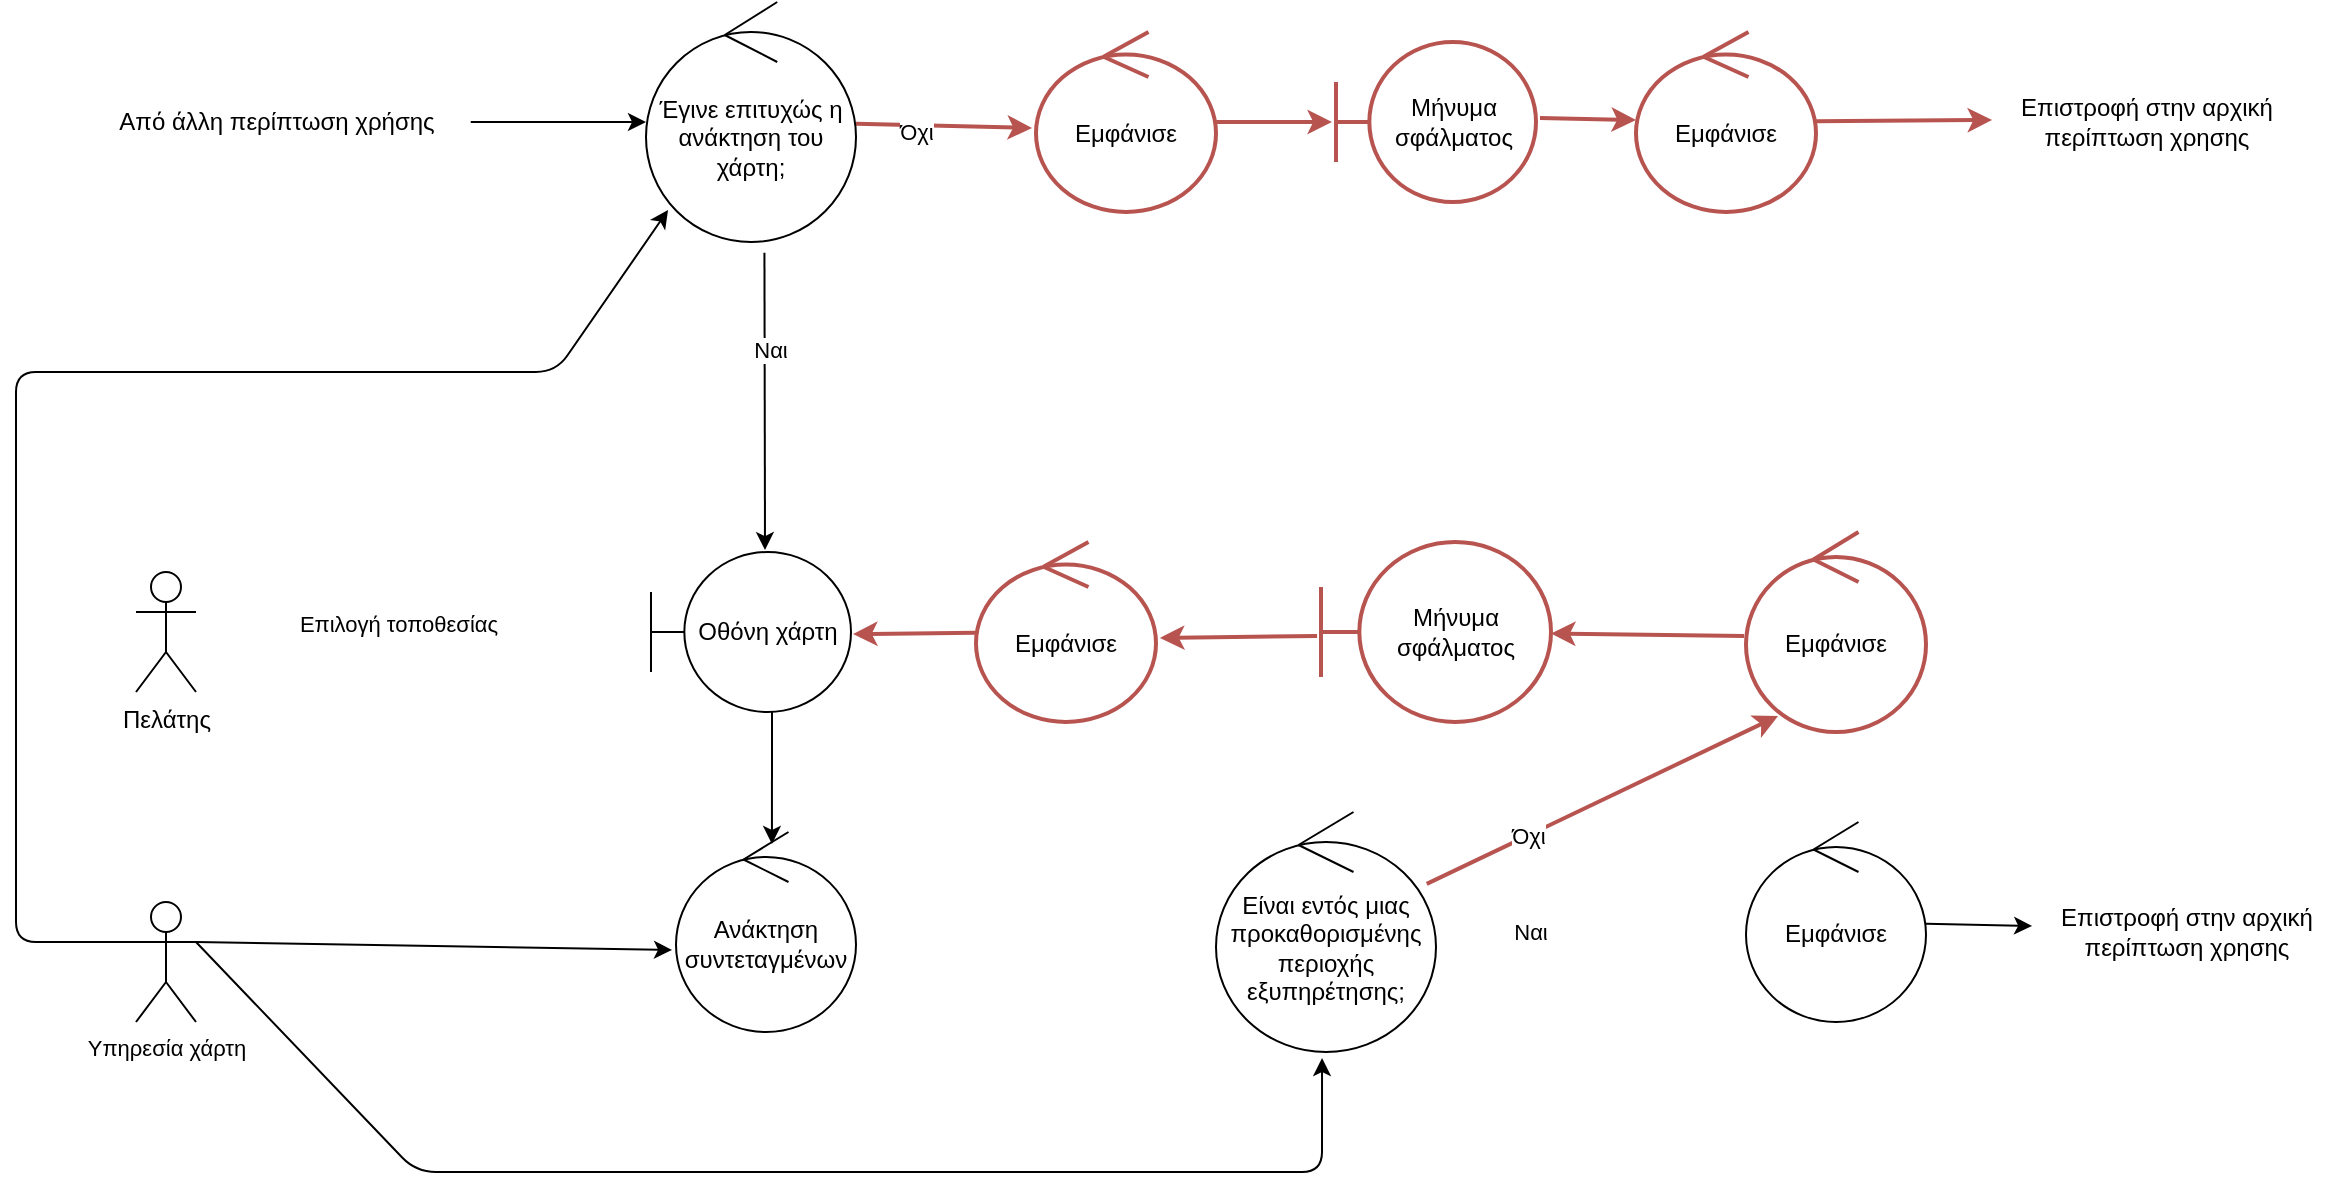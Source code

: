 <mxfile>
    <diagram id="B38KJdyEP_mGqIDorF1P" name="Page-1">
        <mxGraphModel dx="1186" dy="1139" grid="1" gridSize="10" guides="1" tooltips="1" connect="1" arrows="1" fold="1" page="1" pageScale="1" pageWidth="850" pageHeight="1100" math="0" shadow="0">
            <root>
                <mxCell id="0"/>
                <mxCell id="1" parent="0"/>
                <mxCell id="21" style="edgeStyle=none;html=1;strokeColor=#FFFFFF;exitX=1;exitY=0.333;exitDx=0;exitDy=0;exitPerimeter=0;entryX=0;entryY=0.475;entryDx=0;entryDy=0;entryPerimeter=0;" edge="1" parent="1" source="2" target="10">
                    <mxGeometry relative="1" as="geometry">
                        <mxPoint x="150.22" y="395.09" as="targetPoint"/>
                    </mxGeometry>
                </mxCell>
                <mxCell id="22" value="Επιλογή τοποθεσίας" style="edgeLabel;html=1;align=center;verticalAlign=middle;resizable=0;points=[];" connectable="0" vertex="1" parent="21">
                    <mxGeometry x="-0.115" y="-2" relative="1" as="geometry">
                        <mxPoint as="offset"/>
                    </mxGeometry>
                </mxCell>
                <mxCell id="2" value="Πελάτης" style="shape=umlActor;verticalLabelPosition=bottom;verticalAlign=top;html=1;" parent="1" vertex="1">
                    <mxGeometry x="250" y="430" width="30" height="60" as="geometry"/>
                </mxCell>
                <mxCell id="7" value="" style="edgeStyle=none;html=1;exitX=1.041;exitY=0.498;exitDx=0;exitDy=0;exitPerimeter=0;strokeWidth=1;" parent="1" source="48" target="6" edge="1">
                    <mxGeometry relative="1" as="geometry">
                        <mxPoint x="390" y="197" as="sourcePoint"/>
                    </mxGeometry>
                </mxCell>
                <mxCell id="9" value="" style="edgeStyle=none;html=1;entryX=0.57;entryY=-0.012;entryDx=0;entryDy=0;entryPerimeter=0;exitX=0.564;exitY=1.045;exitDx=0;exitDy=0;exitPerimeter=0;" parent="1" source="6" target="10" edge="1">
                    <mxGeometry relative="1" as="geometry">
                        <mxPoint x="560" y="200" as="targetPoint"/>
                    </mxGeometry>
                </mxCell>
                <mxCell id="27" value="Ναι" style="edgeLabel;html=1;align=center;verticalAlign=middle;resizable=0;points=[];" connectable="0" vertex="1" parent="9">
                    <mxGeometry x="-0.348" y="2" relative="1" as="geometry">
                        <mxPoint as="offset"/>
                    </mxGeometry>
                </mxCell>
                <mxCell id="41" style="edgeStyle=none;html=1;entryX=-0.022;entryY=0.533;entryDx=0;entryDy=0;entryPerimeter=0;strokeColor=#B85450;strokeWidth=2;" edge="1" parent="1" source="6" target="38">
                    <mxGeometry relative="1" as="geometry"/>
                </mxCell>
                <mxCell id="42" value="Όχι" style="edgeLabel;html=1;align=center;verticalAlign=middle;resizable=0;points=[];" connectable="0" vertex="1" parent="41">
                    <mxGeometry x="-0.332" y="-3" relative="1" as="geometry">
                        <mxPoint as="offset"/>
                    </mxGeometry>
                </mxCell>
                <mxCell id="6" value="Έγινε επιτυχώς η ανάκτηση του χάρτη;" style="ellipse;shape=umlControl;whiteSpace=wrap;html=1;strokeWidth=1;" parent="1" vertex="1">
                    <mxGeometry x="505" y="145" width="105" height="120" as="geometry"/>
                </mxCell>
                <mxCell id="63" style="edgeStyle=none;html=1;entryX=0.533;entryY=0.06;entryDx=0;entryDy=0;entryPerimeter=0;exitX=0.605;exitY=0.988;exitDx=0;exitDy=0;exitPerimeter=0;" edge="1" parent="1" source="10" target="28">
                    <mxGeometry relative="1" as="geometry">
                        <mxPoint x="581.329" y="670" as="sourcePoint"/>
                    </mxGeometry>
                </mxCell>
                <mxCell id="10" value="Οθόνη χάρτη" style="shape=umlBoundary;whiteSpace=wrap;html=1;" parent="1" vertex="1">
                    <mxGeometry x="507.5" y="420" width="100" height="80" as="geometry"/>
                </mxCell>
                <mxCell id="33" style="edgeStyle=none;html=1;strokeColor=#FFFFFF;" edge="1" parent="1" source="28" target="32">
                    <mxGeometry relative="1" as="geometry"/>
                </mxCell>
                <mxCell id="28" value="Ανάκτηση συντεταγμένων" style="ellipse;shape=umlControl;whiteSpace=wrap;html=1;" vertex="1" parent="1">
                    <mxGeometry x="520" y="560" width="90" height="100" as="geometry"/>
                </mxCell>
                <mxCell id="35" style="edgeStyle=none;html=1;strokeColor=#FFFFFF;entryX=-0.044;entryY=0.58;entryDx=0;entryDy=0;entryPerimeter=0;" edge="1" parent="1" source="32" target="74">
                    <mxGeometry relative="1" as="geometry">
                        <mxPoint x="1026.55" y="605" as="targetPoint"/>
                    </mxGeometry>
                </mxCell>
                <mxCell id="36" value="Ναι" style="edgeLabel;html=1;align=center;verticalAlign=middle;resizable=0;points=[];" connectable="0" vertex="1" parent="35">
                    <mxGeometry x="-0.385" y="2" relative="1" as="geometry">
                        <mxPoint as="offset"/>
                    </mxGeometry>
                </mxCell>
                <mxCell id="51" style="edgeStyle=none;html=1;entryX=0.178;entryY=0.92;entryDx=0;entryDy=0;entryPerimeter=0;strokeColor=#B85450;strokeWidth=2;" edge="1" parent="1" source="32" target="50">
                    <mxGeometry relative="1" as="geometry"/>
                </mxCell>
                <mxCell id="52" value="Όχι" style="edgeLabel;html=1;align=center;verticalAlign=middle;resizable=0;points=[];" connectable="0" vertex="1" parent="51">
                    <mxGeometry x="-0.43" relative="1" as="geometry">
                        <mxPoint as="offset"/>
                    </mxGeometry>
                </mxCell>
                <mxCell id="32" value="Είναι εντός μιας προκαθορισμένης περιοχής εξυπηρέτησης;" style="ellipse;shape=umlControl;whiteSpace=wrap;html=1;" vertex="1" parent="1">
                    <mxGeometry x="790" y="550" width="110" height="120" as="geometry"/>
                </mxCell>
                <mxCell id="43" style="edgeStyle=none;html=1;entryX=-0.02;entryY=0.5;entryDx=0;entryDy=0;entryPerimeter=0;strokeColor=#B85450;strokeWidth=2;" edge="1" parent="1" source="38" target="39">
                    <mxGeometry relative="1" as="geometry"/>
                </mxCell>
                <mxCell id="38" value="Εμφάνισε" style="ellipse;shape=umlControl;whiteSpace=wrap;html=1;strokeColor=#B85450;strokeWidth=2;" vertex="1" parent="1">
                    <mxGeometry x="700" y="160" width="90" height="90" as="geometry"/>
                </mxCell>
                <mxCell id="44" style="edgeStyle=none;html=1;strokeColor=#B85450;strokeWidth=2;exitX=1.02;exitY=0.475;exitDx=0;exitDy=0;exitPerimeter=0;" edge="1" parent="1" source="39" target="40">
                    <mxGeometry relative="1" as="geometry"/>
                </mxCell>
                <mxCell id="39" value="Μήνυμα σφάλματος" style="shape=umlBoundary;whiteSpace=wrap;html=1;strokeColor=#B85450;strokeWidth=2;" vertex="1" parent="1">
                    <mxGeometry x="850" y="165" width="100" height="80" as="geometry"/>
                </mxCell>
                <mxCell id="46" style="edgeStyle=none;html=1;strokeColor=#B85450;strokeWidth=2;entryX=-0.013;entryY=0.475;entryDx=0;entryDy=0;entryPerimeter=0;" edge="1" parent="1" source="40" target="45">
                    <mxGeometry relative="1" as="geometry">
                        <mxPoint x="1067.11" y="450" as="targetPoint"/>
                    </mxGeometry>
                </mxCell>
                <mxCell id="40" value="Εμφάνισε" style="ellipse;shape=umlControl;whiteSpace=wrap;html=1;strokeWidth=2;strokeColor=#B85450;" vertex="1" parent="1">
                    <mxGeometry x="1000" y="160" width="90" height="90" as="geometry"/>
                </mxCell>
                <mxCell id="45" value="Επιστροφή στην αρχική&lt;br&gt;περίπτωση χρησης" style="text;html=1;align=center;verticalAlign=middle;resizable=0;points=[];autosize=1;strokeColor=none;fillColor=none;" vertex="1" parent="1">
                    <mxGeometry x="1180" y="185" width="150" height="40" as="geometry"/>
                </mxCell>
                <mxCell id="48" value="Από άλλη περίπτωση χρήσης" style="text;html=1;align=center;verticalAlign=middle;resizable=0;points=[];autosize=1;strokeColor=none;fillColor=none;strokeWidth=2;" vertex="1" parent="1">
                    <mxGeometry x="230" y="190" width="180" height="30" as="geometry"/>
                </mxCell>
                <mxCell id="57" style="edgeStyle=none;html=1;strokeColor=#B85450;strokeWidth=2;exitX=-0.011;exitY=0.52;exitDx=0;exitDy=0;exitPerimeter=0;" edge="1" parent="1" source="50" target="55">
                    <mxGeometry relative="1" as="geometry"/>
                </mxCell>
                <mxCell id="50" value="Εμφάνισε" style="ellipse;shape=umlControl;whiteSpace=wrap;html=1;strokeWidth=2;strokeColor=#B85450;" vertex="1" parent="1">
                    <mxGeometry x="1055" y="410" width="90" height="100" as="geometry"/>
                </mxCell>
                <mxCell id="60" style="edgeStyle=none;html=1;strokeColor=#B85450;strokeWidth=2;exitX=-0.017;exitY=0.522;exitDx=0;exitDy=0;exitPerimeter=0;entryX=1.022;entryY=0.533;entryDx=0;entryDy=0;entryPerimeter=0;" edge="1" parent="1" source="55" target="59">
                    <mxGeometry relative="1" as="geometry">
                        <mxPoint x="490" y="530" as="targetPoint"/>
                    </mxGeometry>
                </mxCell>
                <mxCell id="55" value="Μήνυμα σφάλματος" style="shape=umlBoundary;whiteSpace=wrap;html=1;strokeWidth=2;strokeColor=#B85450;" vertex="1" parent="1">
                    <mxGeometry x="842.5" y="415" width="115" height="90" as="geometry"/>
                </mxCell>
                <mxCell id="62" style="edgeStyle=none;html=1;entryX=1.01;entryY=0.513;entryDx=0;entryDy=0;entryPerimeter=0;strokeColor=#B85450;strokeWidth=2;" edge="1" parent="1" source="59" target="10">
                    <mxGeometry relative="1" as="geometry"/>
                </mxCell>
                <mxCell id="59" value="Εμφάνισε" style="ellipse;shape=umlControl;whiteSpace=wrap;html=1;strokeWidth=2;strokeColor=#B85450;" vertex="1" parent="1">
                    <mxGeometry x="670" y="415" width="90" height="90" as="geometry"/>
                </mxCell>
                <mxCell id="69" style="edgeStyle=none;html=1;entryX=0.105;entryY=0.867;entryDx=0;entryDy=0;entryPerimeter=0;strokeWidth=1;exitX=0;exitY=0.333;exitDx=0;exitDy=0;exitPerimeter=0;" edge="1" parent="1" source="66" target="6">
                    <mxGeometry relative="1" as="geometry">
                        <Array as="points">
                            <mxPoint x="190" y="615"/>
                            <mxPoint x="190" y="330"/>
                            <mxPoint x="460" y="330"/>
                        </Array>
                    </mxGeometry>
                </mxCell>
                <mxCell id="70" style="edgeStyle=none;html=1;entryX=-0.022;entryY=0.59;entryDx=0;entryDy=0;entryPerimeter=0;strokeWidth=1;exitX=1;exitY=0.333;exitDx=0;exitDy=0;exitPerimeter=0;" edge="1" parent="1" source="66" target="28">
                    <mxGeometry relative="1" as="geometry"/>
                </mxCell>
                <mxCell id="71" style="edgeStyle=none;html=1;entryX=0.482;entryY=1.025;entryDx=0;entryDy=0;entryPerimeter=0;strokeWidth=1;exitX=1;exitY=0.333;exitDx=0;exitDy=0;exitPerimeter=0;" edge="1" parent="1" source="66" target="32">
                    <mxGeometry relative="1" as="geometry">
                        <Array as="points">
                            <mxPoint x="390" y="730"/>
                            <mxPoint x="843" y="730"/>
                        </Array>
                    </mxGeometry>
                </mxCell>
                <mxCell id="66" value="Υπηρεσία χάρτη" style="shape=umlActor;verticalLabelPosition=bottom;verticalAlign=top;html=1;fontSize=11;" vertex="1" parent="1">
                    <mxGeometry x="250" y="595" width="30" height="60" as="geometry"/>
                </mxCell>
                <mxCell id="73" value="Επιστροφή στην αρχική&lt;br&gt;περίπτωση χρησης" style="text;html=1;align=center;verticalAlign=middle;resizable=0;points=[];autosize=1;strokeColor=none;fillColor=none;" vertex="1" parent="1">
                    <mxGeometry x="1200" y="590" width="150" height="40" as="geometry"/>
                </mxCell>
                <mxCell id="75" style="edgeStyle=none;html=1;entryX=-0.013;entryY=0.425;entryDx=0;entryDy=0;entryPerimeter=0;strokeWidth=1;" edge="1" parent="1" source="74" target="73">
                    <mxGeometry relative="1" as="geometry"/>
                </mxCell>
                <mxCell id="74" value="Εμφάνισε" style="ellipse;shape=umlControl;whiteSpace=wrap;html=1;" vertex="1" parent="1">
                    <mxGeometry x="1055" y="555" width="90" height="100" as="geometry"/>
                </mxCell>
            </root>
        </mxGraphModel>
    </diagram>
</mxfile>
